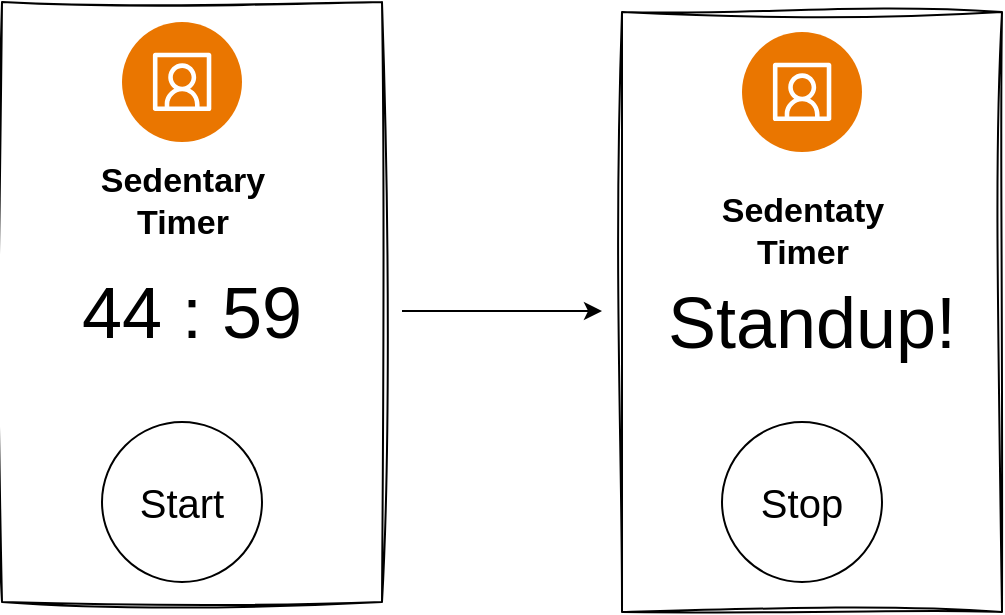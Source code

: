<mxfile version="24.7.17" pages="2">
  <diagram name="v1" id="3FnqLQr_TSWkkxAX3hAd">
    <mxGraphModel dx="1034" dy="605" grid="1" gridSize="10" guides="1" tooltips="1" connect="1" arrows="1" fold="1" page="1" pageScale="1" pageWidth="850" pageHeight="1100" math="0" shadow="0">
      <root>
        <mxCell id="a0Tqnd0RwSVlslEUv8bF-0" />
        <mxCell id="a0Tqnd0RwSVlslEUv8bF-1" parent="a0Tqnd0RwSVlslEUv8bF-0" />
        <mxCell id="a0Tqnd0RwSVlslEUv8bF-2" value="" style="whiteSpace=wrap;html=1;sketch=1;curveFitting=1;jiggle=2;fillColor=none;" vertex="1" parent="a0Tqnd0RwSVlslEUv8bF-1">
          <mxGeometry x="50" y="130" width="190" height="300" as="geometry" />
        </mxCell>
        <mxCell id="a0Tqnd0RwSVlslEUv8bF-3" value="&lt;span style=&quot;font-size: 17px;&quot;&gt;&lt;b&gt;Sedentary Timer&lt;/b&gt;&lt;/span&gt;" style="text;html=1;align=center;verticalAlign=middle;whiteSpace=wrap;rounded=0;" vertex="1" parent="a0Tqnd0RwSVlslEUv8bF-1">
          <mxGeometry x="77.5" y="205" width="125" height="50" as="geometry" />
        </mxCell>
        <mxCell id="a0Tqnd0RwSVlslEUv8bF-4" value="" style="verticalLabelPosition=bottom;aspect=fixed;html=1;shape=mxgraph.salesforce.social_studio2;" vertex="1" parent="a0Tqnd0RwSVlslEUv8bF-1">
          <mxGeometry x="110" y="140" width="60" height="60" as="geometry" />
        </mxCell>
        <mxCell id="a0Tqnd0RwSVlslEUv8bF-5" value="&lt;font style=&quot;font-size: 36px;&quot;&gt;44 : 59&lt;/font&gt;" style="text;html=1;align=center;verticalAlign=middle;whiteSpace=wrap;rounded=0;" vertex="1" parent="a0Tqnd0RwSVlslEUv8bF-1">
          <mxGeometry x="70" y="250" width="150" height="70" as="geometry" />
        </mxCell>
        <mxCell id="a0Tqnd0RwSVlslEUv8bF-6" value="&lt;font style=&quot;font-size: 20px;&quot;&gt;Start&lt;/font&gt;" style="ellipse;whiteSpace=wrap;html=1;aspect=fixed;" vertex="1" parent="a0Tqnd0RwSVlslEUv8bF-1">
          <mxGeometry x="100" y="340" width="80" height="80" as="geometry" />
        </mxCell>
        <mxCell id="a0Tqnd0RwSVlslEUv8bF-7" value="" style="endArrow=classic;html=1;rounded=0;" edge="1" parent="a0Tqnd0RwSVlslEUv8bF-1">
          <mxGeometry width="50" height="50" relative="1" as="geometry">
            <mxPoint x="250" y="284.5" as="sourcePoint" />
            <mxPoint x="350" y="284.5" as="targetPoint" />
          </mxGeometry>
        </mxCell>
        <mxCell id="a0Tqnd0RwSVlslEUv8bF-8" value="" style="whiteSpace=wrap;html=1;sketch=1;curveFitting=1;jiggle=2;fillColor=none;" vertex="1" parent="a0Tqnd0RwSVlslEUv8bF-1">
          <mxGeometry x="360" y="135" width="190" height="300" as="geometry" />
        </mxCell>
        <mxCell id="a0Tqnd0RwSVlslEUv8bF-9" value="&lt;span style=&quot;font-size: 17px;&quot;&gt;&lt;b&gt;Sedentaty Timer&lt;/b&gt;&lt;/span&gt;" style="text;html=1;align=center;verticalAlign=middle;whiteSpace=wrap;rounded=0;" vertex="1" parent="a0Tqnd0RwSVlslEUv8bF-1">
          <mxGeometry x="387.5" y="220" width="125" height="50" as="geometry" />
        </mxCell>
        <mxCell id="a0Tqnd0RwSVlslEUv8bF-10" value="" style="verticalLabelPosition=bottom;aspect=fixed;html=1;shape=mxgraph.salesforce.social_studio2;" vertex="1" parent="a0Tqnd0RwSVlslEUv8bF-1">
          <mxGeometry x="420" y="145" width="60" height="60" as="geometry" />
        </mxCell>
        <mxCell id="a0Tqnd0RwSVlslEUv8bF-11" value="&lt;span style=&quot;font-size: 36px;&quot;&gt;Standup!&lt;/span&gt;" style="text;html=1;align=center;verticalAlign=middle;whiteSpace=wrap;rounded=0;" vertex="1" parent="a0Tqnd0RwSVlslEUv8bF-1">
          <mxGeometry x="380" y="255" width="150" height="70" as="geometry" />
        </mxCell>
        <mxCell id="wy8HF1z3TH0WAKNs7E-d-0" value="&lt;font style=&quot;font-size: 20px;&quot;&gt;Stop&lt;/font&gt;" style="ellipse;whiteSpace=wrap;html=1;aspect=fixed;" vertex="1" parent="a0Tqnd0RwSVlslEUv8bF-1">
          <mxGeometry x="410" y="340" width="80" height="80" as="geometry" />
        </mxCell>
      </root>
    </mxGraphModel>
  </diagram>
  <diagram name="Page-1" id="g-V9r-hvvWMcZbkZFMhY">
    <mxGraphModel dx="1036" dy="606" grid="1" gridSize="10" guides="1" tooltips="1" connect="1" arrows="1" fold="1" page="1" pageScale="1" pageWidth="850" pageHeight="1100" math="0" shadow="0">
      <root>
        <mxCell id="0" />
        <mxCell id="1" parent="0" />
        <mxCell id="RCeoaS0Cy3WcGRwcYW0P-1" value="" style="whiteSpace=wrap;html=1;sketch=1;curveFitting=1;jiggle=2;fillColor=none;" vertex="1" parent="1">
          <mxGeometry x="50" y="130" width="190" height="300" as="geometry" />
        </mxCell>
        <mxCell id="RCeoaS0Cy3WcGRwcYW0P-2" value="&lt;span style=&quot;font-size: 17px;&quot;&gt;&lt;b&gt;Sedentary Timer&lt;/b&gt;&lt;/span&gt;" style="text;html=1;align=center;verticalAlign=middle;whiteSpace=wrap;rounded=0;" vertex="1" parent="1">
          <mxGeometry x="77.5" y="205" width="125" height="50" as="geometry" />
        </mxCell>
        <mxCell id="RCeoaS0Cy3WcGRwcYW0P-3" value="" style="verticalLabelPosition=bottom;aspect=fixed;html=1;shape=mxgraph.salesforce.social_studio2;" vertex="1" parent="1">
          <mxGeometry x="110" y="140" width="60" height="60" as="geometry" />
        </mxCell>
        <mxCell id="RCeoaS0Cy3WcGRwcYW0P-4" value="&lt;font style=&quot;font-size: 36px;&quot;&gt;44 : 59&lt;/font&gt;" style="text;html=1;align=center;verticalAlign=middle;whiteSpace=wrap;rounded=0;" vertex="1" parent="1">
          <mxGeometry x="70" y="250" width="150" height="70" as="geometry" />
        </mxCell>
        <mxCell id="RCeoaS0Cy3WcGRwcYW0P-5" value="&lt;font style=&quot;font-size: 20px;&quot;&gt;Start&lt;/font&gt;" style="ellipse;whiteSpace=wrap;html=1;aspect=fixed;" vertex="1" parent="1">
          <mxGeometry x="100" y="340" width="80" height="80" as="geometry" />
        </mxCell>
        <mxCell id="RCeoaS0Cy3WcGRwcYW0P-6" value="" style="endArrow=classic;html=1;rounded=0;" edge="1" parent="1">
          <mxGeometry width="50" height="50" relative="1" as="geometry">
            <mxPoint x="250" y="284.5" as="sourcePoint" />
            <mxPoint x="350" y="284.5" as="targetPoint" />
          </mxGeometry>
        </mxCell>
        <mxCell id="RCeoaS0Cy3WcGRwcYW0P-7" value="" style="whiteSpace=wrap;html=1;sketch=1;curveFitting=1;jiggle=2;fillColor=none;" vertex="1" parent="1">
          <mxGeometry x="360" y="135" width="190" height="300" as="geometry" />
        </mxCell>
        <mxCell id="RCeoaS0Cy3WcGRwcYW0P-8" value="&lt;span style=&quot;font-size: 17px;&quot;&gt;&lt;b&gt;Sedentaty Timer&lt;/b&gt;&lt;/span&gt;" style="text;html=1;align=center;verticalAlign=middle;whiteSpace=wrap;rounded=0;" vertex="1" parent="1">
          <mxGeometry x="387.5" y="220" width="125" height="50" as="geometry" />
        </mxCell>
        <mxCell id="RCeoaS0Cy3WcGRwcYW0P-9" value="" style="verticalLabelPosition=bottom;aspect=fixed;html=1;shape=mxgraph.salesforce.social_studio2;" vertex="1" parent="1">
          <mxGeometry x="420" y="145" width="60" height="60" as="geometry" />
        </mxCell>
        <mxCell id="RCeoaS0Cy3WcGRwcYW0P-10" value="&lt;span style=&quot;font-size: 36px;&quot;&gt;Standup!&lt;/span&gt;" style="text;html=1;align=center;verticalAlign=middle;whiteSpace=wrap;rounded=0;" vertex="1" parent="1">
          <mxGeometry x="380" y="255" width="150" height="70" as="geometry" />
        </mxCell>
        <mxCell id="RCeoaS0Cy3WcGRwcYW0P-11" value="&lt;font style=&quot;font-size: 10px;&quot;&gt;Continue&lt;/font&gt;&lt;div style=&quot;font-size: 10px;&quot;&gt;&lt;font style=&quot;font-size: 10px;&quot;&gt;in 15s&lt;/font&gt;&lt;/div&gt;" style="ellipse;whiteSpace=wrap;html=1;aspect=fixed;" vertex="1" parent="1">
          <mxGeometry x="425" y="350" width="50" height="50" as="geometry" />
        </mxCell>
        <mxCell id="RCeoaS0Cy3WcGRwcYW0P-12" value="&lt;span style=&quot;font-size: 10px;&quot;&gt;Snooze&lt;/span&gt;&lt;div&gt;&lt;span style=&quot;font-size: 10px;&quot;&gt;5 mins&lt;/span&gt;&lt;/div&gt;" style="ellipse;whiteSpace=wrap;html=1;aspect=fixed;" vertex="1" parent="1">
          <mxGeometry x="360" y="350" width="50" height="50" as="geometry" />
        </mxCell>
        <mxCell id="RCeoaS0Cy3WcGRwcYW0P-13" value="&lt;span style=&quot;font-size: 10px;&quot;&gt;Snooze&lt;/span&gt;&lt;div&gt;&lt;span style=&quot;font-size: 10px;&quot;&gt;15 mins&lt;/span&gt;&lt;/div&gt;" style="ellipse;whiteSpace=wrap;html=1;aspect=fixed;" vertex="1" parent="1">
          <mxGeometry x="490" y="350" width="50" height="50" as="geometry" />
        </mxCell>
      </root>
    </mxGraphModel>
  </diagram>
</mxfile>

